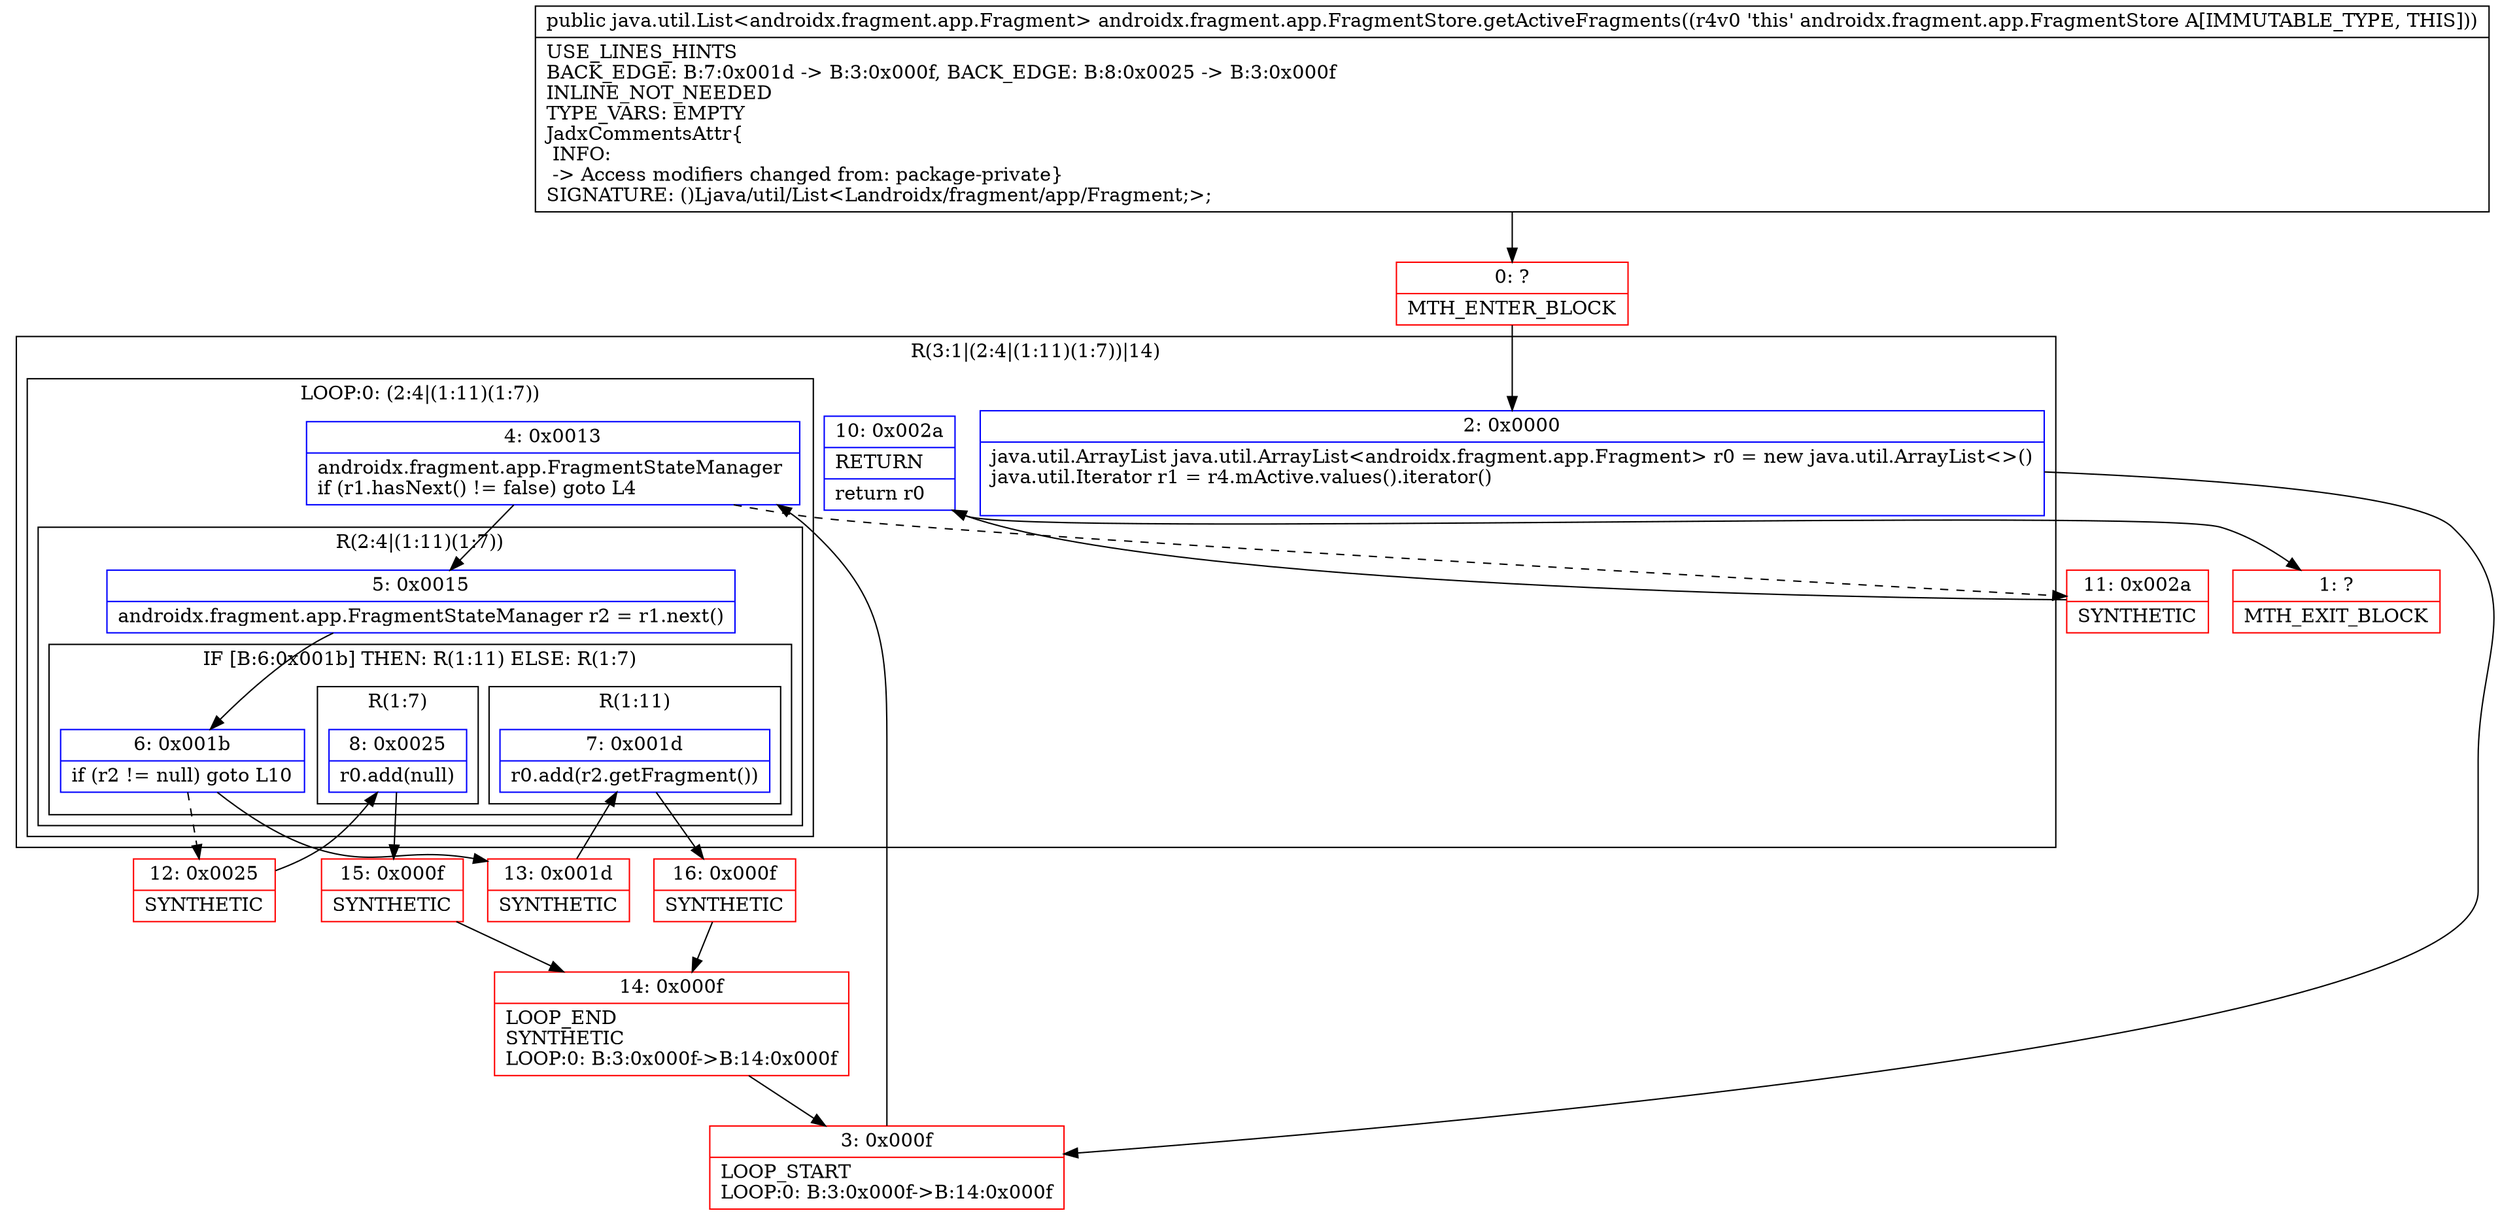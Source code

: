 digraph "CFG forandroidx.fragment.app.FragmentStore.getActiveFragments()Ljava\/util\/List;" {
subgraph cluster_Region_1112967174 {
label = "R(3:1|(2:4|(1:11)(1:7))|14)";
node [shape=record,color=blue];
Node_2 [shape=record,label="{2\:\ 0x0000|java.util.ArrayList java.util.ArrayList\<androidx.fragment.app.Fragment\> r0 = new java.util.ArrayList\<\>()\ljava.util.Iterator r1 = r4.mActive.values().iterator()\l\l}"];
subgraph cluster_LoopRegion_1517664311 {
label = "LOOP:0: (2:4|(1:11)(1:7))";
node [shape=record,color=blue];
Node_4 [shape=record,label="{4\:\ 0x0013|androidx.fragment.app.FragmentStateManager \lif (r1.hasNext() != false) goto L4\l}"];
subgraph cluster_Region_1388783334 {
label = "R(2:4|(1:11)(1:7))";
node [shape=record,color=blue];
Node_5 [shape=record,label="{5\:\ 0x0015|androidx.fragment.app.FragmentStateManager r2 = r1.next()\l}"];
subgraph cluster_IfRegion_1188869880 {
label = "IF [B:6:0x001b] THEN: R(1:11) ELSE: R(1:7)";
node [shape=record,color=blue];
Node_6 [shape=record,label="{6\:\ 0x001b|if (r2 != null) goto L10\l}"];
subgraph cluster_Region_660972576 {
label = "R(1:11)";
node [shape=record,color=blue];
Node_7 [shape=record,label="{7\:\ 0x001d|r0.add(r2.getFragment())\l}"];
}
subgraph cluster_Region_923157043 {
label = "R(1:7)";
node [shape=record,color=blue];
Node_8 [shape=record,label="{8\:\ 0x0025|r0.add(null)\l}"];
}
}
}
}
Node_10 [shape=record,label="{10\:\ 0x002a|RETURN\l|return r0\l}"];
}
Node_0 [shape=record,color=red,label="{0\:\ ?|MTH_ENTER_BLOCK\l}"];
Node_3 [shape=record,color=red,label="{3\:\ 0x000f|LOOP_START\lLOOP:0: B:3:0x000f\-\>B:14:0x000f\l}"];
Node_12 [shape=record,color=red,label="{12\:\ 0x0025|SYNTHETIC\l}"];
Node_15 [shape=record,color=red,label="{15\:\ 0x000f|SYNTHETIC\l}"];
Node_14 [shape=record,color=red,label="{14\:\ 0x000f|LOOP_END\lSYNTHETIC\lLOOP:0: B:3:0x000f\-\>B:14:0x000f\l}"];
Node_13 [shape=record,color=red,label="{13\:\ 0x001d|SYNTHETIC\l}"];
Node_16 [shape=record,color=red,label="{16\:\ 0x000f|SYNTHETIC\l}"];
Node_11 [shape=record,color=red,label="{11\:\ 0x002a|SYNTHETIC\l}"];
Node_1 [shape=record,color=red,label="{1\:\ ?|MTH_EXIT_BLOCK\l}"];
MethodNode[shape=record,label="{public java.util.List\<androidx.fragment.app.Fragment\> androidx.fragment.app.FragmentStore.getActiveFragments((r4v0 'this' androidx.fragment.app.FragmentStore A[IMMUTABLE_TYPE, THIS]))  | USE_LINES_HINTS\lBACK_EDGE: B:7:0x001d \-\> B:3:0x000f, BACK_EDGE: B:8:0x0025 \-\> B:3:0x000f\lINLINE_NOT_NEEDED\lTYPE_VARS: EMPTY\lJadxCommentsAttr\{\l INFO: \l \-\> Access modifiers changed from: package\-private\}\lSIGNATURE: ()Ljava\/util\/List\<Landroidx\/fragment\/app\/Fragment;\>;\l}"];
MethodNode -> Node_0;Node_2 -> Node_3;
Node_4 -> Node_5;
Node_4 -> Node_11[style=dashed];
Node_5 -> Node_6;
Node_6 -> Node_12[style=dashed];
Node_6 -> Node_13;
Node_7 -> Node_16;
Node_8 -> Node_15;
Node_10 -> Node_1;
Node_0 -> Node_2;
Node_3 -> Node_4;
Node_12 -> Node_8;
Node_15 -> Node_14;
Node_14 -> Node_3;
Node_13 -> Node_7;
Node_16 -> Node_14;
Node_11 -> Node_10;
}

